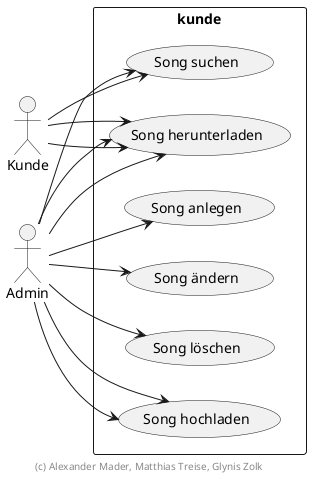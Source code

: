 @startuml Use Cases

left to right direction
skinparam packageStyle rect
skinparam componentStyle uml2

actor Kunde
actor Admin

rectangle kunde {
    Kunde --> (Song suchen)
    Kunde --> (Song herunterladen)
    Kunde --> (Song herunterladen)
    Admin --> (Song suchen)
    Admin --> (Song anlegen)
    Admin --> (Song ändern)
    Admin --> (Song löschen)
    Admin --> (Song hochladen)
    Admin --> (Song herunterladen)
    Admin --> (Song hochladen)
    Admin --> (Song herunterladen)
}

footer (c) Alexander Mader, Matthias Treise, Glynis Zolk

@enduml
